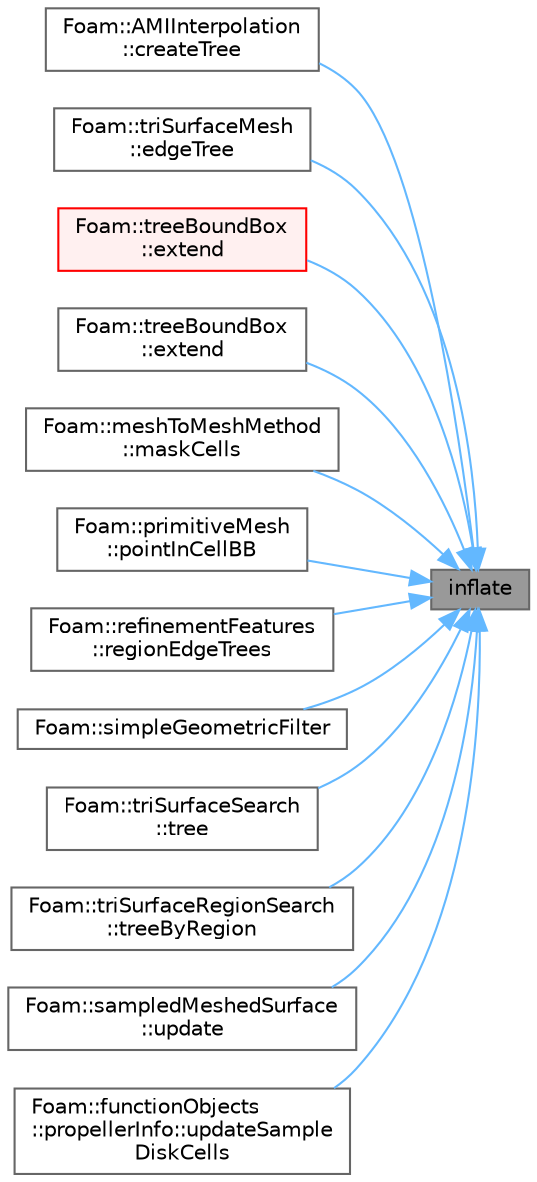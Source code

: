 digraph "inflate"
{
 // LATEX_PDF_SIZE
  bgcolor="transparent";
  edge [fontname=Helvetica,fontsize=10,labelfontname=Helvetica,labelfontsize=10];
  node [fontname=Helvetica,fontsize=10,shape=box,height=0.2,width=0.4];
  rankdir="RL";
  Node1 [id="Node000001",label="inflate",height=0.2,width=0.4,color="gray40", fillcolor="grey60", style="filled", fontcolor="black",tooltip=" "];
  Node1 -> Node2 [id="edge1_Node000001_Node000002",dir="back",color="steelblue1",style="solid",tooltip=" "];
  Node2 [id="Node000002",label="Foam::AMIInterpolation\l::createTree",height=0.2,width=0.4,color="grey40", fillcolor="white", style="filled",URL="$classFoam_1_1AMIInterpolation.html#abc7aa82e9394885949e8d25a0ab0a9f0",tooltip=" "];
  Node1 -> Node3 [id="edge2_Node000001_Node000003",dir="back",color="steelblue1",style="solid",tooltip=" "];
  Node3 [id="Node000003",label="Foam::triSurfaceMesh\l::edgeTree",height=0.2,width=0.4,color="grey40", fillcolor="white", style="filled",URL="$classFoam_1_1triSurfaceMesh.html#a35b8d766fd06e5d629b382b37f071d47",tooltip=" "];
  Node1 -> Node4 [id="edge3_Node000001_Node000004",dir="back",color="steelblue1",style="solid",tooltip=" "];
  Node4 [id="Node000004",label="Foam::treeBoundBox\l::extend",height=0.2,width=0.4,color="red", fillcolor="#FFF0F0", style="filled",URL="$classFoam_1_1treeBoundBox.html#a26d672f03a746003326f10790f71091a",tooltip=" "];
  Node1 -> Node7 [id="edge4_Node000001_Node000007",dir="back",color="steelblue1",style="solid",tooltip=" "];
  Node7 [id="Node000007",label="Foam::treeBoundBox\l::extend",height=0.2,width=0.4,color="grey40", fillcolor="white", style="filled",URL="$classFoam_1_1treeBoundBox.html#a9f95b88a91d51d442ed965c2ec9f6fed",tooltip=" "];
  Node1 -> Node8 [id="edge5_Node000001_Node000008",dir="back",color="steelblue1",style="solid",tooltip=" "];
  Node8 [id="Node000008",label="Foam::meshToMeshMethod\l::maskCells",height=0.2,width=0.4,color="grey40", fillcolor="white", style="filled",URL="$classFoam_1_1meshToMeshMethod.html#a783c8adc8185cd55aa48b3a028ae67fd",tooltip=" "];
  Node1 -> Node9 [id="edge6_Node000001_Node000009",dir="back",color="steelblue1",style="solid",tooltip=" "];
  Node9 [id="Node000009",label="Foam::primitiveMesh\l::pointInCellBB",height=0.2,width=0.4,color="grey40", fillcolor="white", style="filled",URL="$classFoam_1_1primitiveMesh.html#a557516b187054277043e7f132f79978b",tooltip=" "];
  Node1 -> Node10 [id="edge7_Node000001_Node000010",dir="back",color="steelblue1",style="solid",tooltip=" "];
  Node10 [id="Node000010",label="Foam::refinementFeatures\l::regionEdgeTrees",height=0.2,width=0.4,color="grey40", fillcolor="white", style="filled",URL="$classFoam_1_1refinementFeatures.html#a8b10e1c25153aef632c6fea885ce9bf0",tooltip=" "];
  Node1 -> Node11 [id="edge8_Node000001_Node000011",dir="back",color="steelblue1",style="solid",tooltip=" "];
  Node11 [id="Node000011",label="Foam::simpleGeometricFilter",height=0.2,width=0.4,color="grey40", fillcolor="white", style="filled",URL="$namespaceFoam.html#af38fbc98cbe79d49254f1270f5011604",tooltip=" "];
  Node1 -> Node12 [id="edge9_Node000001_Node000012",dir="back",color="steelblue1",style="solid",tooltip=" "];
  Node12 [id="Node000012",label="Foam::triSurfaceSearch\l::tree",height=0.2,width=0.4,color="grey40", fillcolor="white", style="filled",URL="$classFoam_1_1triSurfaceSearch.html#a6d01bb33aa711bf96f61eba9aa236e80",tooltip=" "];
  Node1 -> Node13 [id="edge10_Node000001_Node000013",dir="back",color="steelblue1",style="solid",tooltip=" "];
  Node13 [id="Node000013",label="Foam::triSurfaceRegionSearch\l::treeByRegion",height=0.2,width=0.4,color="grey40", fillcolor="white", style="filled",URL="$classFoam_1_1triSurfaceRegionSearch.html#ac3b5768cab9bb1f9664f225d85b1e7d9",tooltip=" "];
  Node1 -> Node14 [id="edge11_Node000001_Node000014",dir="back",color="steelblue1",style="solid",tooltip=" "];
  Node14 [id="Node000014",label="Foam::sampledMeshedSurface\l::update",height=0.2,width=0.4,color="grey40", fillcolor="white", style="filled",URL="$classFoam_1_1sampledMeshedSurface.html#aa2aac016e2bf7b5bd2b271786c2791aa",tooltip=" "];
  Node1 -> Node15 [id="edge12_Node000001_Node000015",dir="back",color="steelblue1",style="solid",tooltip=" "];
  Node15 [id="Node000015",label="Foam::functionObjects\l::propellerInfo::updateSample\lDiskCells",height=0.2,width=0.4,color="grey40", fillcolor="white", style="filled",URL="$classFoam_1_1functionObjects_1_1propellerInfo.html#aebc5114dc8e0be226fcedf1b58b8738f",tooltip=" "];
}
